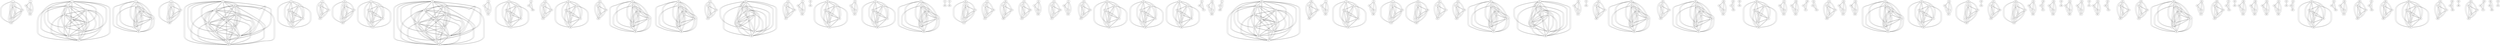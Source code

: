 graph G {
  1 -- 64;
  64 -- 1;
  1 -- 104;
  104 -- 1;
  1 -- 382;
  382 -- 1;
  1 -- 518;
  518 -- 1;
  1 -- 533;
  533 -- 1;
  2 -- 338;
  338 -- 2;
  2 -- 423;
  423 -- 2;
  2 -- 544;
  544 -- 2;
  3 -- 17;
  17 -- 3;
  3 -- 51;
  51 -- 3;
  3 -- 244;
  244 -- 3;
  3 -- 289;
  289 -- 3;
  3 -- 397;
  397 -- 3;
  3 -- 409;
  409 -- 3;
  3 -- 452;
  452 -- 3;
  3 -- 488;
  488 -- 3;
  3 -- 505;
  505 -- 3;
  4 -- 7;
  7 -- 4;
  4 -- 96;
  96 -- 4;
  4 -- 149;
  149 -- 4;
  4 -- 158;
  158 -- 4;
  4 -- 281;
  281 -- 4;
  4 -- 391;
  391 -- 4;
  4 -- 421;
  421 -- 4;
  5 -- 41;
  41 -- 5;
  5 -- 298;
  298 -- 5;
  5 -- 304;
  304 -- 5;
  5 -- 353;
  353 -- 5;
  5 -- 519;
  519 -- 5;
  6 -- 133;
  133 -- 6;
  6 -- 297;
  297 -- 6;
  6 -- 351;
  351 -- 6;
  6 -- 387;
  387 -- 6;
  6 -- 407;
  407 -- 6;
  6 -- 425;
  425 -- 6;
  6 -- 476;
  476 -- 6;
  6 -- 534;
  534 -- 6;
  6 -- 556;
  556 -- 6;
  6 -- 571;
  571 -- 6;
  7 -- 96;
  96 -- 7;
  7 -- 149;
  149 -- 7;
  7 -- 158;
  158 -- 7;
  7 -- 281;
  281 -- 7;
  7 -- 391;
  391 -- 7;
  7 -- 421;
  421 -- 7;
  8 -- 58;
  58 -- 8;
  8 -- 61;
  61 -- 8;
  8 -- 65;
  65 -- 8;
  8 -- 134;
  134 -- 8;
  8 -- 362;
  362 -- 8;
  8 -- 522;
  522 -- 8;
  9 -- 152;
  152 -- 9;
  9 -- 207;
  207 -- 9;
  9 -- 293;
  293 -- 9;
  9 -- 457;
  457 -- 9;
  10 -- 231;
  231 -- 10;
  10 -- 285;
  285 -- 10;
  10 -- 396;
  396 -- 10;
  10 -- 462;
  462 -- 10;
  10 -- 524;
  524 -- 10;
  11 -- 70;
  70 -- 11;
  11 -- 173;
  173 -- 11;
  11 -- 202;
  202 -- 11;
  11 -- 252;
  252 -- 11;
  11 -- 400;
  400 -- 11;
  11 -- 547;
  547 -- 11;
  12 -- 52;
  52 -- 12;
  12 -- 53;
  53 -- 12;
  12 -- 112;
  112 -- 12;
  12 -- 180;
  180 -- 12;
  12 -- 233;
  233 -- 12;
  12 -- 367;
  367 -- 12;
  12 -- 405;
  405 -- 12;
  12 -- 420;
  420 -- 12;
  12 -- 470;
  470 -- 12;
  12 -- 507;
  507 -- 12;
  13 -- 19;
  19 -- 13;
  13 -- 90;
  90 -- 13;
  13 -- 577;
  577 -- 13;
  14 -- 86;
  86 -- 14;
  14 -- 113;
  113 -- 14;
  14 -- 163;
  163 -- 14;
  14 -- 209;
  209 -- 14;
  14 -- 226;
  226 -- 14;
  14 -- 508;
  508 -- 14;
  15 -- 333;
  333 -- 15;
  15 -- 390;
  390 -- 15;
  16 -- 97;
  97 -- 16;
  16 -- 135;
  135 -- 16;
  16 -- 177;
  177 -- 16;
  16 -- 235;
  235 -- 16;
  17 -- 51;
  51 -- 17;
  17 -- 244;
  244 -- 17;
  17 -- 289;
  289 -- 17;
  17 -- 397;
  397 -- 17;
  17 -- 409;
  409 -- 17;
  17 -- 452;
  452 -- 17;
  17 -- 488;
  488 -- 17;
  17 -- 505;
  505 -- 17;
  18 -- 161;
  161 -- 18;
  18 -- 164;
  164 -- 18;
  18 -- 182;
  182 -- 18;
  18 -- 225;
  225 -- 18;
  18 -- 307;
  307 -- 18;
  18 -- 389;
  389 -- 18;
  19 -- 90;
  90 -- 19;
  19 -- 577;
  577 -- 19;
  20 -- 26;
  26 -- 20;
  20 -- 328;
  328 -- 20;
  20 -- 378;
  378 -- 20;
  20 -- 428;
  428 -- 20;
  21 -- 39;
  39 -- 21;
  21 -- 136;
  136 -- 21;
  21 -- 197;
  197 -- 21;
  21 -- 305;
  305 -- 21;
  21 -- 377;
  377 -- 21;
  21 -- 528;
  528 -- 21;
  21 -- 562;
  562 -- 21;
  22 -- 174;
  174 -- 22;
  22 -- 196;
  196 -- 22;
  22 -- 218;
  218 -- 22;
  22 -- 288;
  288 -- 22;
  22 -- 346;
  346 -- 22;
  22 -- 535;
  535 -- 22;
  22 -- 541;
  541 -- 22;
  23 -- 63;
  63 -- 23;
  23 -- 274;
  274 -- 23;
  23 -- 326;
  326 -- 23;
  23 -- 553;
  553 -- 23;
  24 -- 55;
  55 -- 24;
  24 -- 195;
  195 -- 24;
  24 -- 291;
  291 -- 24;
  24 -- 357;
  357 -- 24;
  24 -- 440;
  440 -- 24;
  24 -- 475;
  475 -- 24;
  24 -- 485;
  485 -- 24;
  24 -- 510;
  510 -- 24;
  25 -- 44;
  44 -- 25;
  25 -- 60;
  60 -- 25;
  25 -- 434;
  434 -- 25;
  25 -- 438;
  438 -- 25;
  26 -- 328;
  328 -- 26;
  26 -- 378;
  378 -- 26;
  26 -- 428;
  428 -- 26;
  27 -- 261;
  261 -- 27;
  27 -- 442;
  442 -- 27;
  27 -- 500;
  500 -- 27;
  28 -- 542;
  542 -- 28;
  29 -- 91;
  91 -- 29;
  29 -- 279;
  279 -- 29;
  29 -- 460;
  460 -- 29;
  29 -- 549;
  549 -- 29;
  29 -- 559;
  559 -- 29;
  29 -- 563;
  563 -- 29;
  30 -- 43;
  43 -- 30;
  30 -- 102;
  102 -- 30;
  30 -- 459;
  459 -- 30;
  31 -- 34;
  34 -- 31;
  31 -- 206;
  206 -- 31;
  31 -- 228;
  228 -- 31;
  31 -- 325;
  325 -- 31;
  31 -- 374;
  374 -- 31;
  31 -- 469;
  469 -- 31;
  32 -- 74;
  74 -- 32;
  32 -- 240;
  240 -- 32;
  32 -- 257;
  257 -- 32;
  32 -- 319;
  319 -- 32;
  32 -- 322;
  322 -- 32;
  32 -- 484;
  484 -- 32;
  32 -- 570;
  570 -- 32;
  33 -- 395;
  395 -- 33;
  34 -- 206;
  206 -- 34;
  34 -- 228;
  228 -- 34;
  34 -- 325;
  325 -- 34;
  34 -- 374;
  374 -- 34;
  34 -- 469;
  469 -- 34;
  35 -- 550;
  550 -- 35;
  36 -- 88;
  88 -- 36;
  36 -- 115;
  115 -- 36;
  36 -- 273;
  273 -- 36;
  36 -- 309;
  309 -- 36;
  36 -- 574;
  574 -- 36;
  37 -- 73;
  73 -- 37;
  37 -- 101;
  101 -- 37;
  37 -- 130;
  130 -- 37;
  37 -- 184;
  184 -- 37;
  38 -- 427;
  427 -- 38;
  38 -- 439;
  439 -- 38;
  38 -- 466;
  466 -- 38;
  38 -- 513;
  513 -- 38;
  39 -- 136;
  136 -- 39;
  39 -- 197;
  197 -- 39;
  39 -- 305;
  305 -- 39;
  39 -- 377;
  377 -- 39;
  39 -- 528;
  528 -- 39;
  39 -- 562;
  562 -- 39;
  40 -- 57;
  57 -- 40;
  40 -- 144;
  144 -- 40;
  40 -- 315;
  315 -- 40;
  40 -- 560;
  560 -- 40;
  41 -- 298;
  298 -- 41;
  41 -- 304;
  304 -- 41;
  41 -- 353;
  353 -- 41;
  41 -- 519;
  519 -- 41;
  42 -- 78;
  78 -- 42;
  42 -- 204;
  204 -- 42;
  42 -- 566;
  566 -- 42;
  43 -- 102;
  102 -- 43;
  43 -- 459;
  459 -- 43;
  44 -- 60;
  60 -- 44;
  44 -- 434;
  434 -- 44;
  44 -- 438;
  438 -- 44;
  45 -- 46;
  46 -- 45;
  45 -- 59;
  59 -- 45;
  45 -- 131;
  131 -- 45;
  45 -- 456;
  456 -- 45;
  46 -- 59;
  59 -- 46;
  46 -- 131;
  131 -- 46;
  46 -- 456;
  456 -- 46;
  47 -- 246;
  246 -- 47;
  47 -- 410;
  410 -- 47;
  47 -- 412;
  412 -- 47;
  49 -- 223;
  223 -- 49;
  49 -- 287;
  287 -- 49;
  49 -- 360;
  360 -- 49;
  49 -- 445;
  445 -- 49;
  50 -- 211;
  211 -- 50;
  50 -- 404;
  404 -- 50;
  50 -- 514;
  514 -- 50;
  50 -- 523;
  523 -- 50;
  50 -- 538;
  538 -- 50;
  50 -- 561;
  561 -- 50;
  51 -- 244;
  244 -- 51;
  51 -- 289;
  289 -- 51;
  51 -- 397;
  397 -- 51;
  51 -- 409;
  409 -- 51;
  51 -- 452;
  452 -- 51;
  51 -- 488;
  488 -- 51;
  51 -- 505;
  505 -- 51;
  52 -- 53;
  53 -- 52;
  52 -- 112;
  112 -- 52;
  52 -- 180;
  180 -- 52;
  52 -- 233;
  233 -- 52;
  52 -- 367;
  367 -- 52;
  52 -- 405;
  405 -- 52;
  52 -- 420;
  420 -- 52;
  52 -- 470;
  470 -- 52;
  52 -- 507;
  507 -- 52;
  53 -- 112;
  112 -- 53;
  53 -- 180;
  180 -- 53;
  53 -- 233;
  233 -- 53;
  53 -- 367;
  367 -- 53;
  53 -- 405;
  405 -- 53;
  53 -- 420;
  420 -- 53;
  53 -- 470;
  470 -- 53;
  53 -- 507;
  507 -- 53;
  54 -- 72;
  72 -- 54;
  54 -- 129;
  129 -- 54;
  54 -- 171;
  171 -- 54;
  54 -- 263;
  263 -- 54;
  54 -- 345;
  345 -- 54;
  54 -- 447;
  447 -- 54;
  55 -- 195;
  195 -- 55;
  55 -- 291;
  291 -- 55;
  55 -- 357;
  357 -- 55;
  55 -- 440;
  440 -- 55;
  55 -- 475;
  475 -- 55;
  55 -- 485;
  485 -- 55;
  55 -- 510;
  510 -- 55;
  56 -- 92;
  92 -- 56;
  56 -- 306;
  306 -- 56;
  56 -- 386;
  386 -- 56;
  56 -- 388;
  388 -- 56;
  56 -- 579;
  579 -- 56;
  56 -- 580;
  580 -- 56;
  57 -- 144;
  144 -- 57;
  57 -- 315;
  315 -- 57;
  57 -- 560;
  560 -- 57;
  58 -- 61;
  61 -- 58;
  58 -- 65;
  65 -- 58;
  58 -- 134;
  134 -- 58;
  58 -- 362;
  362 -- 58;
  58 -- 522;
  522 -- 58;
  59 -- 131;
  131 -- 59;
  59 -- 456;
  456 -- 59;
  60 -- 434;
  434 -- 60;
  60 -- 438;
  438 -- 60;
  61 -- 65;
  65 -- 61;
  61 -- 134;
  134 -- 61;
  61 -- 362;
  362 -- 61;
  61 -- 522;
  522 -- 61;
  62 -- 303;
  303 -- 62;
  62 -- 371;
  371 -- 62;
  63 -- 274;
  274 -- 63;
  63 -- 326;
  326 -- 63;
  63 -- 553;
  553 -- 63;
  64 -- 104;
  104 -- 64;
  64 -- 382;
  382 -- 64;
  64 -- 518;
  518 -- 64;
  64 -- 533;
  533 -- 64;
  65 -- 134;
  134 -- 65;
  65 -- 362;
  362 -- 65;
  65 -- 522;
  522 -- 65;
  66 -- 79;
  79 -- 66;
  66 -- 369;
  369 -- 66;
  66 -- 417;
  417 -- 66;
  67 -- 154;
  154 -- 67;
  67 -- 568;
  568 -- 67;
  68 -- 111;
  111 -- 68;
  68 -- 117;
  117 -- 68;
  68 -- 120;
  120 -- 68;
  68 -- 147;
  147 -- 68;
  68 -- 216;
  216 -- 68;
  68 -- 323;
  323 -- 68;
  68 -- 363;
  363 -- 68;
  68 -- 385;
  385 -- 68;
  68 -- 399;
  399 -- 68;
  69 -- 413;
  413 -- 69;
  69 -- 468;
  468 -- 69;
  69 -- 490;
  490 -- 69;
  69 -- 543;
  543 -- 69;
  70 -- 173;
  173 -- 70;
  70 -- 202;
  202 -- 70;
  70 -- 252;
  252 -- 70;
  70 -- 400;
  400 -- 70;
  70 -- 547;
  547 -- 70;
  71 -- 214;
  214 -- 71;
  71 -- 320;
  320 -- 71;
  71 -- 364;
  364 -- 71;
  72 -- 129;
  129 -- 72;
  72 -- 171;
  171 -- 72;
  72 -- 263;
  263 -- 72;
  72 -- 345;
  345 -- 72;
  72 -- 447;
  447 -- 72;
  73 -- 101;
  101 -- 73;
  73 -- 130;
  130 -- 73;
  73 -- 184;
  184 -- 73;
  74 -- 240;
  240 -- 74;
  74 -- 257;
  257 -- 74;
  74 -- 319;
  319 -- 74;
  74 -- 322;
  322 -- 74;
  74 -- 484;
  484 -- 74;
  74 -- 570;
  570 -- 74;
  75 -- 83;
  83 -- 75;
  75 -- 165;
  165 -- 75;
  75 -- 217;
  217 -- 75;
  75 -- 269;
  269 -- 75;
  75 -- 449;
  449 -- 75;
  75 -- 458;
  458 -- 75;
  76 -- 82;
  82 -- 76;
  76 -- 198;
  198 -- 76;
  76 -- 366;
  366 -- 76;
  77 -- 221;
  221 -- 77;
  77 -- 270;
  270 -- 77;
  77 -- 331;
  331 -- 77;
  77 -- 335;
  335 -- 77;
  77 -- 463;
  463 -- 77;
  78 -- 204;
  204 -- 78;
  78 -- 566;
  566 -- 78;
  79 -- 369;
  369 -- 79;
  79 -- 417;
  417 -- 79;
  80 -- 220;
  220 -- 80;
  80 -- 283;
  283 -- 80;
  80 -- 491;
  491 -- 80;
  80 -- 506;
  506 -- 80;
  80 -- 548;
  548 -- 80;
  81 -- 179;
  179 -- 81;
  81 -- 311;
  311 -- 81;
  81 -- 473;
  473 -- 81;
  81 -- 521;
  521 -- 81;
  82 -- 198;
  198 -- 82;
  82 -- 366;
  366 -- 82;
  83 -- 165;
  165 -- 83;
  83 -- 217;
  217 -- 83;
  83 -- 269;
  269 -- 83;
  83 -- 449;
  449 -- 83;
  83 -- 458;
  458 -- 83;
  84 -- 213;
  213 -- 84;
  84 -- 229;
  229 -- 84;
  84 -- 236;
  236 -- 84;
  84 -- 530;
  530 -- 84;
  85 -- 170;
  170 -- 85;
  85 -- 172;
  172 -- 85;
  85 -- 183;
  183 -- 85;
  85 -- 234;
  234 -- 85;
  85 -- 242;
  242 -- 85;
  85 -- 422;
  422 -- 85;
  85 -- 504;
  504 -- 85;
  86 -- 113;
  113 -- 86;
  86 -- 163;
  163 -- 86;
  86 -- 209;
  209 -- 86;
  86 -- 226;
  226 -- 86;
  86 -- 508;
  508 -- 86;
  87 -- 141;
  141 -- 87;
  87 -- 208;
  208 -- 87;
  87 -- 276;
  276 -- 87;
  87 -- 277;
  277 -- 87;
  87 -- 294;
  294 -- 87;
  87 -- 394;
  394 -- 87;
  87 -- 517;
  517 -- 87;
  87 -- 573;
  573 -- 87;
  88 -- 115;
  115 -- 88;
  88 -- 273;
  273 -- 88;
  88 -- 309;
  309 -- 88;
  88 -- 574;
  574 -- 88;
  89 -- 150;
  150 -- 89;
  89 -- 247;
  247 -- 89;
  89 -- 271;
  271 -- 89;
  90 -- 577;
  577 -- 90;
  91 -- 279;
  279 -- 91;
  91 -- 460;
  460 -- 91;
  91 -- 549;
  549 -- 91;
  91 -- 559;
  559 -- 91;
  91 -- 563;
  563 -- 91;
  92 -- 306;
  306 -- 92;
  92 -- 386;
  386 -- 92;
  92 -- 388;
  388 -- 92;
  92 -- 579;
  579 -- 92;
  92 -- 580;
  580 -- 92;
  93 -- 402;
  402 -- 93;
  94 -- 232;
  232 -- 94;
  94 -- 268;
  268 -- 94;
  94 -- 348;
  348 -- 94;
  94 -- 467;
  467 -- 94;
  95 -- 178;
  178 -- 95;
  95 -- 302;
  302 -- 95;
  95 -- 330;
  330 -- 95;
  95 -- 355;
  355 -- 95;
  95 -- 431;
  431 -- 95;
  95 -- 526;
  526 -- 95;
  95 -- 554;
  554 -- 95;
  96 -- 149;
  149 -- 96;
  96 -- 158;
  158 -- 96;
  96 -- 281;
  281 -- 96;
  96 -- 391;
  391 -- 96;
  96 -- 421;
  421 -- 96;
  97 -- 135;
  135 -- 97;
  97 -- 177;
  177 -- 97;
  97 -- 235;
  235 -- 97;
  98 -- 116;
  116 -- 98;
  98 -- 259;
  259 -- 98;
  98 -- 272;
  272 -- 98;
  98 -- 529;
  529 -- 98;
  99 -- 194;
  194 -- 99;
  99 -- 212;
  212 -- 99;
  99 -- 245;
  245 -- 99;
  99 -- 251;
  251 -- 99;
  99 -- 286;
  286 -- 99;
  99 -- 372;
  372 -- 99;
  99 -- 441;
  441 -- 99;
  100 -- 181;
  181 -- 100;
  100 -- 361;
  361 -- 100;
  100 -- 436;
  436 -- 100;
  101 -- 130;
  130 -- 101;
  101 -- 184;
  184 -- 101;
  102 -- 459;
  459 -- 102;
  103 -- 137;
  137 -- 103;
  103 -- 576;
  576 -- 103;
  104 -- 382;
  382 -- 104;
  104 -- 518;
  518 -- 104;
  104 -- 533;
  533 -- 104;
  105 -- 239;
  239 -- 105;
  106 -- 219;
  219 -- 106;
  106 -- 248;
  248 -- 106;
  106 -- 267;
  267 -- 106;
  106 -- 321;
  321 -- 106;
  106 -- 430;
  430 -- 106;
  106 -- 499;
  499 -- 106;
  107 -- 299;
  299 -- 107;
  107 -- 516;
  516 -- 107;
  107 -- 546;
  546 -- 107;
  108 -- 193;
  193 -- 108;
  108 -- 324;
  324 -- 108;
  108 -- 557;
  557 -- 108;
  109 -- 373;
  373 -- 109;
  109 -- 471;
  471 -- 109;
  110 -- 148;
  148 -- 110;
  110 -- 414;
  414 -- 110;
  111 -- 117;
  117 -- 111;
  111 -- 120;
  120 -- 111;
  111 -- 147;
  147 -- 111;
  111 -- 216;
  216 -- 111;
  111 -- 323;
  323 -- 111;
  111 -- 363;
  363 -- 111;
  111 -- 385;
  385 -- 111;
  111 -- 399;
  399 -- 111;
  112 -- 180;
  180 -- 112;
  112 -- 233;
  233 -- 112;
  112 -- 367;
  367 -- 112;
  112 -- 405;
  405 -- 112;
  112 -- 420;
  420 -- 112;
  112 -- 470;
  470 -- 112;
  112 -- 507;
  507 -- 112;
  113 -- 163;
  163 -- 113;
  113 -- 209;
  209 -- 113;
  113 -- 226;
  226 -- 113;
  113 -- 508;
  508 -- 113;
  114 -- 192;
  192 -- 114;
  114 -- 296;
  296 -- 114;
  114 -- 342;
  342 -- 114;
  114 -- 555;
  555 -- 114;
  115 -- 273;
  273 -- 115;
  115 -- 309;
  309 -- 115;
  115 -- 574;
  574 -- 115;
  116 -- 259;
  259 -- 116;
  116 -- 272;
  272 -- 116;
  116 -- 529;
  529 -- 116;
  117 -- 120;
  120 -- 117;
  117 -- 147;
  147 -- 117;
  117 -- 216;
  216 -- 117;
  117 -- 323;
  323 -- 117;
  117 -- 363;
  363 -- 117;
  117 -- 385;
  385 -- 117;
  117 -- 399;
  399 -- 117;
  118 -- 350;
  350 -- 118;
  118 -- 437;
  437 -- 118;
  118 -- 551;
  551 -- 118;
  119 -- 368;
  368 -- 119;
  119 -- 450;
  450 -- 119;
  119 -- 520;
  520 -- 119;
  120 -- 147;
  147 -- 120;
  120 -- 216;
  216 -- 120;
  120 -- 323;
  323 -- 120;
  120 -- 363;
  363 -- 120;
  120 -- 385;
  385 -- 120;
  120 -- 399;
  399 -- 120;
  121 -- 146;
  146 -- 121;
  121 -- 314;
  314 -- 121;
  121 -- 334;
  334 -- 121;
  121 -- 451;
  451 -- 121;
  121 -- 478;
  478 -- 121;
  121 -- 527;
  527 -- 121;
  121 -- 540;
  540 -- 121;
  123 -- 176;
  176 -- 123;
  123 -- 255;
  255 -- 123;
  123 -- 337;
  337 -- 123;
  123 -- 411;
  411 -- 123;
  123 -- 532;
  532 -- 123;
  123 -- 558;
  558 -- 123;
  124 -- 168;
  168 -- 124;
  124 -- 531;
  531 -- 124;
  124 -- 537;
  537 -- 124;
  125 -- 253;
  253 -- 125;
  125 -- 295;
  295 -- 125;
  125 -- 359;
  359 -- 125;
  125 -- 415;
  415 -- 125;
  125 -- 575;
  575 -- 125;
  126 -- 254;
  254 -- 126;
  127 -- 156;
  156 -- 127;
  127 -- 189;
  189 -- 127;
  127 -- 264;
  264 -- 127;
  127 -- 498;
  498 -- 127;
  128 -- 151;
  151 -- 128;
  128 -- 230;
  230 -- 128;
  128 -- 300;
  300 -- 128;
  128 -- 356;
  356 -- 128;
  128 -- 525;
  525 -- 128;
  129 -- 171;
  171 -- 129;
  129 -- 263;
  263 -- 129;
  129 -- 345;
  345 -- 129;
  129 -- 447;
  447 -- 129;
  130 -- 184;
  184 -- 130;
  131 -- 456;
  456 -- 131;
  132 -- 260;
  260 -- 132;
  132 -- 280;
  280 -- 132;
  132 -- 477;
  477 -- 132;
  133 -- 297;
  297 -- 133;
  133 -- 351;
  351 -- 133;
  133 -- 387;
  387 -- 133;
  133 -- 407;
  407 -- 133;
  133 -- 425;
  425 -- 133;
  133 -- 476;
  476 -- 133;
  133 -- 534;
  534 -- 133;
  133 -- 556;
  556 -- 133;
  133 -- 571;
  571 -- 133;
  134 -- 362;
  362 -- 134;
  134 -- 522;
  522 -- 134;
  135 -- 177;
  177 -- 135;
  135 -- 235;
  235 -- 135;
  136 -- 197;
  197 -- 136;
  136 -- 305;
  305 -- 136;
  136 -- 377;
  377 -- 136;
  136 -- 528;
  528 -- 136;
  136 -- 562;
  562 -- 136;
  137 -- 576;
  576 -- 137;
  138 -- 472;
  472 -- 138;
  138 -- 511;
  511 -- 138;
  139 -- 243;
  243 -- 139;
  139 -- 258;
  258 -- 139;
  139 -- 365;
  365 -- 139;
  140 -- 188;
  188 -- 140;
  141 -- 208;
  208 -- 141;
  141 -- 276;
  276 -- 141;
  141 -- 277;
  277 -- 141;
  141 -- 294;
  294 -- 141;
  141 -- 394;
  394 -- 141;
  141 -- 517;
  517 -- 141;
  141 -- 573;
  573 -- 141;
  142 -- 278;
  278 -- 142;
  142 -- 339;
  339 -- 142;
  142 -- 446;
  446 -- 142;
  143 -- 201;
  201 -- 143;
  143 -- 327;
  327 -- 143;
  143 -- 432;
  432 -- 143;
  144 -- 315;
  315 -- 144;
  144 -- 560;
  560 -- 144;
  145 -- 301;
  301 -- 145;
  146 -- 314;
  314 -- 146;
  146 -- 334;
  334 -- 146;
  146 -- 451;
  451 -- 146;
  146 -- 478;
  478 -- 146;
  146 -- 527;
  527 -- 146;
  146 -- 540;
  540 -- 146;
  147 -- 216;
  216 -- 147;
  147 -- 323;
  323 -- 147;
  147 -- 363;
  363 -- 147;
  147 -- 385;
  385 -- 147;
  147 -- 399;
  399 -- 147;
  148 -- 414;
  414 -- 148;
  149 -- 158;
  158 -- 149;
  149 -- 281;
  281 -- 149;
  149 -- 391;
  391 -- 149;
  149 -- 421;
  421 -- 149;
  150 -- 247;
  247 -- 150;
  150 -- 271;
  271 -- 150;
  151 -- 230;
  230 -- 151;
  151 -- 300;
  300 -- 151;
  151 -- 356;
  356 -- 151;
  151 -- 525;
  525 -- 151;
  152 -- 207;
  207 -- 152;
  152 -- 293;
  293 -- 152;
  152 -- 457;
  457 -- 152;
  153 -- 344;
  344 -- 153;
  153 -- 381;
  381 -- 153;
  153 -- 569;
  569 -- 153;
  154 -- 568;
  568 -- 154;
  155 -- 200;
  200 -- 155;
  155 -- 474;
  474 -- 155;
  156 -- 189;
  189 -- 156;
  156 -- 264;
  264 -- 156;
  156 -- 498;
  498 -- 156;
  157 -- 186;
  186 -- 157;
  157 -- 205;
  205 -- 157;
  157 -- 481;
  481 -- 157;
  157 -- 492;
  492 -- 157;
  158 -- 281;
  281 -- 158;
  158 -- 391;
  391 -- 158;
  158 -- 421;
  421 -- 158;
  159 -- 166;
  166 -- 159;
  159 -- 376;
  376 -- 159;
  159 -- 379;
  379 -- 159;
  159 -- 406;
  406 -- 159;
  160 -- 167;
  167 -- 160;
  160 -- 191;
  191 -- 160;
  160 -- 227;
  227 -- 160;
  160 -- 316;
  316 -- 160;
  160 -- 401;
  401 -- 160;
  160 -- 552;
  552 -- 160;
  160 -- 567;
  567 -- 160;
  161 -- 164;
  164 -- 161;
  161 -- 182;
  182 -- 161;
  161 -- 225;
  225 -- 161;
  161 -- 307;
  307 -- 161;
  161 -- 389;
  389 -- 161;
  162 -- 187;
  187 -- 162;
  162 -- 237;
  237 -- 162;
  162 -- 482;
  482 -- 162;
  163 -- 209;
  209 -- 163;
  163 -- 226;
  226 -- 163;
  163 -- 508;
  508 -- 163;
  164 -- 182;
  182 -- 164;
  164 -- 225;
  225 -- 164;
  164 -- 307;
  307 -- 164;
  164 -- 389;
  389 -- 164;
  165 -- 217;
  217 -- 165;
  165 -- 269;
  269 -- 165;
  165 -- 449;
  449 -- 165;
  165 -- 458;
  458 -- 165;
  166 -- 376;
  376 -- 166;
  166 -- 379;
  379 -- 166;
  166 -- 406;
  406 -- 166;
  167 -- 191;
  191 -- 167;
  167 -- 227;
  227 -- 167;
  167 -- 316;
  316 -- 167;
  167 -- 401;
  401 -- 167;
  167 -- 552;
  552 -- 167;
  167 -- 567;
  567 -- 167;
  168 -- 531;
  531 -- 168;
  168 -- 537;
  537 -- 168;
  169 -- 262;
  262 -- 169;
  169 -- 318;
  318 -- 169;
  169 -- 448;
  448 -- 169;
  169 -- 464;
  464 -- 169;
  170 -- 172;
  172 -- 170;
  170 -- 183;
  183 -- 170;
  170 -- 234;
  234 -- 170;
  170 -- 242;
  242 -- 170;
  170 -- 422;
  422 -- 170;
  170 -- 504;
  504 -- 170;
  171 -- 263;
  263 -- 171;
  171 -- 345;
  345 -- 171;
  171 -- 447;
  447 -- 171;
  172 -- 183;
  183 -- 172;
  172 -- 234;
  234 -- 172;
  172 -- 242;
  242 -- 172;
  172 -- 422;
  422 -- 172;
  172 -- 504;
  504 -- 172;
  173 -- 202;
  202 -- 173;
  173 -- 252;
  252 -- 173;
  173 -- 400;
  400 -- 173;
  173 -- 547;
  547 -- 173;
  174 -- 196;
  196 -- 174;
  174 -- 218;
  218 -- 174;
  174 -- 288;
  288 -- 174;
  174 -- 346;
  346 -- 174;
  174 -- 535;
  535 -- 174;
  174 -- 541;
  541 -- 174;
  175 -- 341;
  341 -- 175;
  175 -- 416;
  416 -- 175;
  176 -- 255;
  255 -- 176;
  176 -- 337;
  337 -- 176;
  176 -- 411;
  411 -- 176;
  176 -- 532;
  532 -- 176;
  176 -- 558;
  558 -- 176;
  177 -- 235;
  235 -- 177;
  178 -- 302;
  302 -- 178;
  178 -- 330;
  330 -- 178;
  178 -- 355;
  355 -- 178;
  178 -- 431;
  431 -- 178;
  178 -- 526;
  526 -- 178;
  178 -- 554;
  554 -- 178;
  179 -- 311;
  311 -- 179;
  179 -- 473;
  473 -- 179;
  179 -- 521;
  521 -- 179;
  180 -- 233;
  233 -- 180;
  180 -- 367;
  367 -- 180;
  180 -- 405;
  405 -- 180;
  180 -- 420;
  420 -- 180;
  180 -- 470;
  470 -- 180;
  180 -- 507;
  507 -- 180;
  181 -- 361;
  361 -- 181;
  181 -- 436;
  436 -- 181;
  182 -- 225;
  225 -- 182;
  182 -- 307;
  307 -- 182;
  182 -- 389;
  389 -- 182;
  183 -- 234;
  234 -- 183;
  183 -- 242;
  242 -- 183;
  183 -- 422;
  422 -- 183;
  183 -- 504;
  504 -- 183;
  185 -- 284;
  284 -- 185;
  186 -- 205;
  205 -- 186;
  186 -- 481;
  481 -- 186;
  186 -- 492;
  492 -- 186;
  187 -- 237;
  237 -- 187;
  187 -- 482;
  482 -- 187;
  189 -- 264;
  264 -- 189;
  189 -- 498;
  498 -- 189;
  190 -- 454;
  454 -- 190;
  190 -- 455;
  455 -- 190;
  190 -- 497;
  497 -- 190;
  191 -- 227;
  227 -- 191;
  191 -- 316;
  316 -- 191;
  191 -- 401;
  401 -- 191;
  191 -- 552;
  552 -- 191;
  191 -- 567;
  567 -- 191;
  192 -- 296;
  296 -- 192;
  192 -- 342;
  342 -- 192;
  192 -- 555;
  555 -- 192;
  193 -- 324;
  324 -- 193;
  193 -- 557;
  557 -- 193;
  194 -- 212;
  212 -- 194;
  194 -- 245;
  245 -- 194;
  194 -- 251;
  251 -- 194;
  194 -- 286;
  286 -- 194;
  194 -- 372;
  372 -- 194;
  194 -- 441;
  441 -- 194;
  195 -- 291;
  291 -- 195;
  195 -- 357;
  357 -- 195;
  195 -- 440;
  440 -- 195;
  195 -- 475;
  475 -- 195;
  195 -- 485;
  485 -- 195;
  195 -- 510;
  510 -- 195;
  196 -- 218;
  218 -- 196;
  196 -- 288;
  288 -- 196;
  196 -- 346;
  346 -- 196;
  196 -- 535;
  535 -- 196;
  196 -- 541;
  541 -- 196;
  197 -- 305;
  305 -- 197;
  197 -- 377;
  377 -- 197;
  197 -- 528;
  528 -- 197;
  197 -- 562;
  562 -- 197;
  198 -- 366;
  366 -- 198;
  199 -- 266;
  266 -- 199;
  199 -- 429;
  429 -- 199;
  199 -- 536;
  536 -- 199;
  200 -- 474;
  474 -- 200;
  201 -- 327;
  327 -- 201;
  201 -- 432;
  432 -- 201;
  202 -- 252;
  252 -- 202;
  202 -- 400;
  400 -- 202;
  202 -- 547;
  547 -- 202;
  203 -- 393;
  393 -- 203;
  203 -- 509;
  509 -- 203;
  203 -- 512;
  512 -- 203;
  204 -- 566;
  566 -- 204;
  205 -- 481;
  481 -- 205;
  205 -- 492;
  492 -- 205;
  206 -- 228;
  228 -- 206;
  206 -- 325;
  325 -- 206;
  206 -- 374;
  374 -- 206;
  206 -- 469;
  469 -- 206;
  207 -- 293;
  293 -- 207;
  207 -- 457;
  457 -- 207;
  208 -- 276;
  276 -- 208;
  208 -- 277;
  277 -- 208;
  208 -- 294;
  294 -- 208;
  208 -- 394;
  394 -- 208;
  208 -- 517;
  517 -- 208;
  208 -- 573;
  573 -- 208;
  209 -- 226;
  226 -- 209;
  209 -- 508;
  508 -- 209;
  210 -- 238;
  238 -- 210;
  210 -- 256;
  256 -- 210;
  210 -- 453;
  453 -- 210;
  211 -- 404;
  404 -- 211;
  211 -- 514;
  514 -- 211;
  211 -- 523;
  523 -- 211;
  211 -- 538;
  538 -- 211;
  211 -- 561;
  561 -- 211;
  212 -- 245;
  245 -- 212;
  212 -- 251;
  251 -- 212;
  212 -- 286;
  286 -- 212;
  212 -- 372;
  372 -- 212;
  212 -- 441;
  441 -- 212;
  213 -- 229;
  229 -- 213;
  213 -- 236;
  236 -- 213;
  213 -- 530;
  530 -- 213;
  214 -- 320;
  320 -- 214;
  214 -- 364;
  364 -- 214;
  215 -- 433;
  433 -- 215;
  216 -- 323;
  323 -- 216;
  216 -- 363;
  363 -- 216;
  216 -- 385;
  385 -- 216;
  216 -- 399;
  399 -- 216;
  217 -- 269;
  269 -- 217;
  217 -- 449;
  449 -- 217;
  217 -- 458;
  458 -- 217;
  218 -- 288;
  288 -- 218;
  218 -- 346;
  346 -- 218;
  218 -- 535;
  535 -- 218;
  218 -- 541;
  541 -- 218;
  219 -- 248;
  248 -- 219;
  219 -- 267;
  267 -- 219;
  219 -- 321;
  321 -- 219;
  219 -- 430;
  430 -- 219;
  219 -- 499;
  499 -- 219;
  220 -- 283;
  283 -- 220;
  220 -- 491;
  491 -- 220;
  220 -- 506;
  506 -- 220;
  220 -- 548;
  548 -- 220;
  221 -- 270;
  270 -- 221;
  221 -- 331;
  331 -- 221;
  221 -- 335;
  335 -- 221;
  221 -- 463;
  463 -- 221;
  222 -- 249;
  249 -- 222;
  222 -- 487;
  487 -- 222;
  223 -- 287;
  287 -- 223;
  223 -- 360;
  360 -- 223;
  223 -- 445;
  445 -- 223;
  224 -- 340;
  340 -- 224;
  224 -- 358;
  358 -- 224;
  224 -- 375;
  375 -- 224;
  224 -- 380;
  380 -- 224;
  224 -- 403;
  403 -- 224;
  224 -- 480;
  480 -- 224;
  225 -- 307;
  307 -- 225;
  225 -- 389;
  389 -- 225;
  226 -- 508;
  508 -- 226;
  227 -- 316;
  316 -- 227;
  227 -- 401;
  401 -- 227;
  227 -- 552;
  552 -- 227;
  227 -- 567;
  567 -- 227;
  228 -- 325;
  325 -- 228;
  228 -- 374;
  374 -- 228;
  228 -- 469;
  469 -- 228;
  229 -- 236;
  236 -- 229;
  229 -- 530;
  530 -- 229;
  230 -- 300;
  300 -- 230;
  230 -- 356;
  356 -- 230;
  230 -- 525;
  525 -- 230;
  231 -- 285;
  285 -- 231;
  231 -- 396;
  396 -- 231;
  231 -- 462;
  462 -- 231;
  231 -- 524;
  524 -- 231;
  232 -- 268;
  268 -- 232;
  232 -- 348;
  348 -- 232;
  232 -- 467;
  467 -- 232;
  233 -- 367;
  367 -- 233;
  233 -- 405;
  405 -- 233;
  233 -- 420;
  420 -- 233;
  233 -- 470;
  470 -- 233;
  233 -- 507;
  507 -- 233;
  234 -- 242;
  242 -- 234;
  234 -- 422;
  422 -- 234;
  234 -- 504;
  504 -- 234;
  236 -- 530;
  530 -- 236;
  237 -- 482;
  482 -- 237;
  238 -- 256;
  256 -- 238;
  238 -- 453;
  453 -- 238;
  240 -- 257;
  257 -- 240;
  240 -- 319;
  319 -- 240;
  240 -- 322;
  322 -- 240;
  240 -- 484;
  484 -- 240;
  240 -- 570;
  570 -- 240;
  241 -- 426;
  426 -- 241;
  241 -- 493;
  493 -- 241;
  242 -- 422;
  422 -- 242;
  242 -- 504;
  504 -- 242;
  243 -- 258;
  258 -- 243;
  243 -- 365;
  365 -- 243;
  244 -- 289;
  289 -- 244;
  244 -- 397;
  397 -- 244;
  244 -- 409;
  409 -- 244;
  244 -- 452;
  452 -- 244;
  244 -- 488;
  488 -- 244;
  244 -- 505;
  505 -- 244;
  245 -- 251;
  251 -- 245;
  245 -- 286;
  286 -- 245;
  245 -- 372;
  372 -- 245;
  245 -- 441;
  441 -- 245;
  246 -- 410;
  410 -- 246;
  246 -- 412;
  412 -- 246;
  247 -- 271;
  271 -- 247;
  248 -- 267;
  267 -- 248;
  248 -- 321;
  321 -- 248;
  248 -- 430;
  430 -- 248;
  248 -- 499;
  499 -- 248;
  249 -- 487;
  487 -- 249;
  250 -- 329;
  329 -- 250;
  250 -- 370;
  370 -- 250;
  250 -- 495;
  495 -- 250;
  251 -- 286;
  286 -- 251;
  251 -- 372;
  372 -- 251;
  251 -- 441;
  441 -- 251;
  252 -- 400;
  400 -- 252;
  252 -- 547;
  547 -- 252;
  253 -- 295;
  295 -- 253;
  253 -- 359;
  359 -- 253;
  253 -- 415;
  415 -- 253;
  253 -- 575;
  575 -- 253;
  255 -- 337;
  337 -- 255;
  255 -- 411;
  411 -- 255;
  255 -- 532;
  532 -- 255;
  255 -- 558;
  558 -- 255;
  256 -- 453;
  453 -- 256;
  257 -- 319;
  319 -- 257;
  257 -- 322;
  322 -- 257;
  257 -- 484;
  484 -- 257;
  257 -- 570;
  570 -- 257;
  258 -- 365;
  365 -- 258;
  259 -- 272;
  272 -- 259;
  259 -- 529;
  529 -- 259;
  260 -- 280;
  280 -- 260;
  260 -- 477;
  477 -- 260;
  261 -- 442;
  442 -- 261;
  261 -- 500;
  500 -- 261;
  262 -- 318;
  318 -- 262;
  262 -- 448;
  448 -- 262;
  262 -- 464;
  464 -- 262;
  263 -- 345;
  345 -- 263;
  263 -- 447;
  447 -- 263;
  264 -- 498;
  498 -- 264;
  265 -- 282;
  282 -- 265;
  265 -- 418;
  418 -- 265;
  265 -- 424;
  424 -- 265;
  265 -- 435;
  435 -- 265;
  266 -- 429;
  429 -- 266;
  266 -- 536;
  536 -- 266;
  267 -- 321;
  321 -- 267;
  267 -- 430;
  430 -- 267;
  267 -- 499;
  499 -- 267;
  268 -- 348;
  348 -- 268;
  268 -- 467;
  467 -- 268;
  269 -- 449;
  449 -- 269;
  269 -- 458;
  458 -- 269;
  270 -- 331;
  331 -- 270;
  270 -- 335;
  335 -- 270;
  270 -- 463;
  463 -- 270;
  272 -- 529;
  529 -- 272;
  273 -- 309;
  309 -- 273;
  273 -- 574;
  574 -- 273;
  274 -- 326;
  326 -- 274;
  274 -- 553;
  553 -- 274;
  275 -- 332;
  332 -- 275;
  275 -- 443;
  443 -- 275;
  276 -- 277;
  277 -- 276;
  276 -- 294;
  294 -- 276;
  276 -- 394;
  394 -- 276;
  276 -- 517;
  517 -- 276;
  276 -- 573;
  573 -- 276;
  277 -- 294;
  294 -- 277;
  277 -- 394;
  394 -- 277;
  277 -- 517;
  517 -- 277;
  277 -- 573;
  573 -- 277;
  278 -- 339;
  339 -- 278;
  278 -- 446;
  446 -- 278;
  279 -- 460;
  460 -- 279;
  279 -- 549;
  549 -- 279;
  279 -- 559;
  559 -- 279;
  279 -- 563;
  563 -- 279;
  280 -- 477;
  477 -- 280;
  281 -- 391;
  391 -- 281;
  281 -- 421;
  421 -- 281;
  282 -- 418;
  418 -- 282;
  282 -- 424;
  424 -- 282;
  282 -- 435;
  435 -- 282;
  283 -- 491;
  491 -- 283;
  283 -- 506;
  506 -- 283;
  283 -- 548;
  548 -- 283;
  285 -- 396;
  396 -- 285;
  285 -- 462;
  462 -- 285;
  285 -- 524;
  524 -- 285;
  286 -- 372;
  372 -- 286;
  286 -- 441;
  441 -- 286;
  287 -- 360;
  360 -- 287;
  287 -- 445;
  445 -- 287;
  288 -- 346;
  346 -- 288;
  288 -- 535;
  535 -- 288;
  288 -- 541;
  541 -- 288;
  289 -- 397;
  397 -- 289;
  289 -- 409;
  409 -- 289;
  289 -- 452;
  452 -- 289;
  289 -- 488;
  488 -- 289;
  289 -- 505;
  505 -- 289;
  291 -- 357;
  357 -- 291;
  291 -- 440;
  440 -- 291;
  291 -- 475;
  475 -- 291;
  291 -- 485;
  485 -- 291;
  291 -- 510;
  510 -- 291;
  292 -- 312;
  312 -- 292;
  292 -- 383;
  383 -- 292;
  292 -- 384;
  384 -- 292;
  292 -- 564;
  564 -- 292;
  293 -- 457;
  457 -- 293;
  294 -- 394;
  394 -- 294;
  294 -- 517;
  517 -- 294;
  294 -- 573;
  573 -- 294;
  295 -- 359;
  359 -- 295;
  295 -- 415;
  415 -- 295;
  295 -- 575;
  575 -- 295;
  296 -- 342;
  342 -- 296;
  296 -- 555;
  555 -- 296;
  297 -- 351;
  351 -- 297;
  297 -- 387;
  387 -- 297;
  297 -- 407;
  407 -- 297;
  297 -- 425;
  425 -- 297;
  297 -- 476;
  476 -- 297;
  297 -- 534;
  534 -- 297;
  297 -- 556;
  556 -- 297;
  297 -- 571;
  571 -- 297;
  298 -- 304;
  304 -- 298;
  298 -- 353;
  353 -- 298;
  298 -- 519;
  519 -- 298;
  299 -- 516;
  516 -- 299;
  299 -- 546;
  546 -- 299;
  300 -- 356;
  356 -- 300;
  300 -- 525;
  525 -- 300;
  302 -- 330;
  330 -- 302;
  302 -- 355;
  355 -- 302;
  302 -- 431;
  431 -- 302;
  302 -- 526;
  526 -- 302;
  302 -- 554;
  554 -- 302;
  303 -- 371;
  371 -- 303;
  304 -- 353;
  353 -- 304;
  304 -- 519;
  519 -- 304;
  305 -- 377;
  377 -- 305;
  305 -- 528;
  528 -- 305;
  305 -- 562;
  562 -- 305;
  306 -- 386;
  386 -- 306;
  306 -- 388;
  388 -- 306;
  306 -- 579;
  579 -- 306;
  306 -- 580;
  580 -- 306;
  307 -- 389;
  389 -- 307;
  308 -- 313;
  313 -- 308;
  308 -- 317;
  317 -- 308;
  308 -- 349;
  349 -- 308;
  308 -- 465;
  465 -- 308;
  308 -- 503;
  503 -- 308;
  308 -- 539;
  539 -- 308;
  309 -- 574;
  574 -- 309;
  310 -- 347;
  347 -- 310;
  310 -- 398;
  398 -- 310;
  310 -- 461;
  461 -- 310;
  310 -- 515;
  515 -- 310;
  311 -- 473;
  473 -- 311;
  311 -- 521;
  521 -- 311;
  312 -- 383;
  383 -- 312;
  312 -- 384;
  384 -- 312;
  312 -- 564;
  564 -- 312;
  313 -- 317;
  317 -- 313;
  313 -- 349;
  349 -- 313;
  313 -- 465;
  465 -- 313;
  313 -- 503;
  503 -- 313;
  313 -- 539;
  539 -- 313;
  314 -- 334;
  334 -- 314;
  314 -- 451;
  451 -- 314;
  314 -- 478;
  478 -- 314;
  314 -- 527;
  527 -- 314;
  314 -- 540;
  540 -- 314;
  315 -- 560;
  560 -- 315;
  316 -- 401;
  401 -- 316;
  316 -- 552;
  552 -- 316;
  316 -- 567;
  567 -- 316;
  317 -- 349;
  349 -- 317;
  317 -- 465;
  465 -- 317;
  317 -- 503;
  503 -- 317;
  317 -- 539;
  539 -- 317;
  318 -- 448;
  448 -- 318;
  318 -- 464;
  464 -- 318;
  319 -- 322;
  322 -- 319;
  319 -- 484;
  484 -- 319;
  319 -- 570;
  570 -- 319;
  320 -- 364;
  364 -- 320;
  321 -- 430;
  430 -- 321;
  321 -- 499;
  499 -- 321;
  322 -- 484;
  484 -- 322;
  322 -- 570;
  570 -- 322;
  323 -- 363;
  363 -- 323;
  323 -- 385;
  385 -- 323;
  323 -- 399;
  399 -- 323;
  324 -- 557;
  557 -- 324;
  325 -- 374;
  374 -- 325;
  325 -- 469;
  469 -- 325;
  326 -- 553;
  553 -- 326;
  327 -- 432;
  432 -- 327;
  328 -- 378;
  378 -- 328;
  328 -- 428;
  428 -- 328;
  329 -- 370;
  370 -- 329;
  329 -- 495;
  495 -- 329;
  330 -- 355;
  355 -- 330;
  330 -- 431;
  431 -- 330;
  330 -- 526;
  526 -- 330;
  330 -- 554;
  554 -- 330;
  331 -- 335;
  335 -- 331;
  331 -- 463;
  463 -- 331;
  332 -- 443;
  443 -- 332;
  333 -- 390;
  390 -- 333;
  334 -- 451;
  451 -- 334;
  334 -- 478;
  478 -- 334;
  334 -- 527;
  527 -- 334;
  334 -- 540;
  540 -- 334;
  335 -- 463;
  463 -- 335;
  336 -- 419;
  419 -- 336;
  336 -- 444;
  444 -- 336;
  337 -- 411;
  411 -- 337;
  337 -- 532;
  532 -- 337;
  337 -- 558;
  558 -- 337;
  338 -- 423;
  423 -- 338;
  338 -- 544;
  544 -- 338;
  339 -- 446;
  446 -- 339;
  340 -- 358;
  358 -- 340;
  340 -- 375;
  375 -- 340;
  340 -- 380;
  380 -- 340;
  340 -- 403;
  403 -- 340;
  340 -- 480;
  480 -- 340;
  341 -- 416;
  416 -- 341;
  342 -- 555;
  555 -- 342;
  343 -- 496;
  496 -- 343;
  344 -- 381;
  381 -- 344;
  344 -- 569;
  569 -- 344;
  345 -- 447;
  447 -- 345;
  346 -- 535;
  535 -- 346;
  346 -- 541;
  541 -- 346;
  347 -- 398;
  398 -- 347;
  347 -- 461;
  461 -- 347;
  347 -- 515;
  515 -- 347;
  348 -- 467;
  467 -- 348;
  349 -- 465;
  465 -- 349;
  349 -- 503;
  503 -- 349;
  349 -- 539;
  539 -- 349;
  350 -- 437;
  437 -- 350;
  350 -- 551;
  551 -- 350;
  351 -- 387;
  387 -- 351;
  351 -- 407;
  407 -- 351;
  351 -- 425;
  425 -- 351;
  351 -- 476;
  476 -- 351;
  351 -- 534;
  534 -- 351;
  351 -- 556;
  556 -- 351;
  351 -- 571;
  571 -- 351;
  352 -- 494;
  494 -- 352;
  352 -- 502;
  502 -- 352;
  352 -- 565;
  565 -- 352;
  352 -- 578;
  578 -- 352;
  353 -- 519;
  519 -- 353;
  355 -- 431;
  431 -- 355;
  355 -- 526;
  526 -- 355;
  355 -- 554;
  554 -- 355;
  356 -- 525;
  525 -- 356;
  357 -- 440;
  440 -- 357;
  357 -- 475;
  475 -- 357;
  357 -- 485;
  485 -- 357;
  357 -- 510;
  510 -- 357;
  358 -- 375;
  375 -- 358;
  358 -- 380;
  380 -- 358;
  358 -- 403;
  403 -- 358;
  358 -- 480;
  480 -- 358;
  359 -- 415;
  415 -- 359;
  359 -- 575;
  575 -- 359;
  360 -- 445;
  445 -- 360;
  361 -- 436;
  436 -- 361;
  362 -- 522;
  522 -- 362;
  363 -- 385;
  385 -- 363;
  363 -- 399;
  399 -- 363;
  367 -- 405;
  405 -- 367;
  367 -- 420;
  420 -- 367;
  367 -- 470;
  470 -- 367;
  367 -- 507;
  507 -- 367;
  368 -- 450;
  450 -- 368;
  368 -- 520;
  520 -- 368;
  369 -- 417;
  417 -- 369;
  370 -- 495;
  495 -- 370;
  372 -- 441;
  441 -- 372;
  373 -- 471;
  471 -- 373;
  374 -- 469;
  469 -- 374;
  375 -- 380;
  380 -- 375;
  375 -- 403;
  403 -- 375;
  375 -- 480;
  480 -- 375;
  376 -- 379;
  379 -- 376;
  376 -- 406;
  406 -- 376;
  377 -- 528;
  528 -- 377;
  377 -- 562;
  562 -- 377;
  378 -- 428;
  428 -- 378;
  379 -- 406;
  406 -- 379;
  380 -- 403;
  403 -- 380;
  380 -- 480;
  480 -- 380;
  381 -- 569;
  569 -- 381;
  382 -- 518;
  518 -- 382;
  382 -- 533;
  533 -- 382;
  383 -- 384;
  384 -- 383;
  383 -- 564;
  564 -- 383;
  384 -- 564;
  564 -- 384;
  385 -- 399;
  399 -- 385;
  386 -- 388;
  388 -- 386;
  386 -- 579;
  579 -- 386;
  386 -- 580;
  580 -- 386;
  387 -- 407;
  407 -- 387;
  387 -- 425;
  425 -- 387;
  387 -- 476;
  476 -- 387;
  387 -- 534;
  534 -- 387;
  387 -- 556;
  556 -- 387;
  387 -- 571;
  571 -- 387;
  388 -- 579;
  579 -- 388;
  388 -- 580;
  580 -- 388;
  391 -- 421;
  421 -- 391;
  392 -- 501;
  501 -- 392;
  392 -- 572;
  572 -- 392;
  393 -- 509;
  509 -- 393;
  393 -- 512;
  512 -- 393;
  394 -- 517;
  517 -- 394;
  394 -- 573;
  573 -- 394;
  396 -- 462;
  462 -- 396;
  396 -- 524;
  524 -- 396;
  397 -- 409;
  409 -- 397;
  397 -- 452;
  452 -- 397;
  397 -- 488;
  488 -- 397;
  397 -- 505;
  505 -- 397;
  398 -- 461;
  461 -- 398;
  398 -- 515;
  515 -- 398;
  400 -- 547;
  547 -- 400;
  401 -- 552;
  552 -- 401;
  401 -- 567;
  567 -- 401;
  403 -- 480;
  480 -- 403;
  404 -- 514;
  514 -- 404;
  404 -- 523;
  523 -- 404;
  404 -- 538;
  538 -- 404;
  404 -- 561;
  561 -- 404;
  405 -- 420;
  420 -- 405;
  405 -- 470;
  470 -- 405;
  405 -- 507;
  507 -- 405;
  407 -- 425;
  425 -- 407;
  407 -- 476;
  476 -- 407;
  407 -- 534;
  534 -- 407;
  407 -- 556;
  556 -- 407;
  407 -- 571;
  571 -- 407;
  408 -- 483;
  483 -- 408;
  408 -- 486;
  486 -- 408;
  409 -- 452;
  452 -- 409;
  409 -- 488;
  488 -- 409;
  409 -- 505;
  505 -- 409;
  410 -- 412;
  412 -- 410;
  411 -- 532;
  532 -- 411;
  411 -- 558;
  558 -- 411;
  413 -- 468;
  468 -- 413;
  413 -- 490;
  490 -- 413;
  413 -- 543;
  543 -- 413;
  415 -- 575;
  575 -- 415;
  418 -- 424;
  424 -- 418;
  418 -- 435;
  435 -- 418;
  419 -- 444;
  444 -- 419;
  420 -- 470;
  470 -- 420;
  420 -- 507;
  507 -- 420;
  422 -- 504;
  504 -- 422;
  423 -- 544;
  544 -- 423;
  424 -- 435;
  435 -- 424;
  425 -- 476;
  476 -- 425;
  425 -- 534;
  534 -- 425;
  425 -- 556;
  556 -- 425;
  425 -- 571;
  571 -- 425;
  426 -- 493;
  493 -- 426;
  427 -- 439;
  439 -- 427;
  427 -- 466;
  466 -- 427;
  427 -- 513;
  513 -- 427;
  429 -- 536;
  536 -- 429;
  430 -- 499;
  499 -- 430;
  431 -- 526;
  526 -- 431;
  431 -- 554;
  554 -- 431;
  434 -- 438;
  438 -- 434;
  437 -- 551;
  551 -- 437;
  439 -- 466;
  466 -- 439;
  439 -- 513;
  513 -- 439;
  440 -- 475;
  475 -- 440;
  440 -- 485;
  485 -- 440;
  440 -- 510;
  510 -- 440;
  442 -- 500;
  500 -- 442;
  448 -- 464;
  464 -- 448;
  449 -- 458;
  458 -- 449;
  450 -- 520;
  520 -- 450;
  451 -- 478;
  478 -- 451;
  451 -- 527;
  527 -- 451;
  451 -- 540;
  540 -- 451;
  452 -- 488;
  488 -- 452;
  452 -- 505;
  505 -- 452;
  454 -- 455;
  455 -- 454;
  454 -- 497;
  497 -- 454;
  455 -- 497;
  497 -- 455;
  460 -- 549;
  549 -- 460;
  460 -- 559;
  559 -- 460;
  460 -- 563;
  563 -- 460;
  461 -- 515;
  515 -- 461;
  462 -- 524;
  524 -- 462;
  465 -- 503;
  503 -- 465;
  465 -- 539;
  539 -- 465;
  466 -- 513;
  513 -- 466;
  468 -- 490;
  490 -- 468;
  468 -- 543;
  543 -- 468;
  470 -- 507;
  507 -- 470;
  472 -- 511;
  511 -- 472;
  473 -- 521;
  521 -- 473;
  475 -- 485;
  485 -- 475;
  475 -- 510;
  510 -- 475;
  476 -- 534;
  534 -- 476;
  476 -- 556;
  556 -- 476;
  476 -- 571;
  571 -- 476;
  478 -- 527;
  527 -- 478;
  478 -- 540;
  540 -- 478;
  479 -- 545;
  545 -- 479;
  481 -- 492;
  492 -- 481;
  483 -- 486;
  486 -- 483;
  484 -- 570;
  570 -- 484;
  485 -- 510;
  510 -- 485;
  488 -- 505;
  505 -- 488;
  490 -- 543;
  543 -- 490;
  491 -- 506;
  506 -- 491;
  491 -- 548;
  548 -- 491;
  494 -- 502;
  502 -- 494;
  494 -- 565;
  565 -- 494;
  494 -- 578;
  578 -- 494;
  501 -- 572;
  572 -- 501;
  502 -- 565;
  565 -- 502;
  502 -- 578;
  578 -- 502;
  503 -- 539;
  539 -- 503;
  506 -- 548;
  548 -- 506;
  509 -- 512;
  512 -- 509;
  514 -- 523;
  523 -- 514;
  514 -- 538;
  538 -- 514;
  514 -- 561;
  561 -- 514;
  516 -- 546;
  546 -- 516;
  517 -- 573;
  573 -- 517;
  518 -- 533;
  533 -- 518;
  523 -- 538;
  538 -- 523;
  523 -- 561;
  561 -- 523;
  526 -- 554;
  554 -- 526;
  527 -- 540;
  540 -- 527;
  528 -- 562;
  562 -- 528;
  531 -- 537;
  537 -- 531;
  532 -- 558;
  558 -- 532;
  534 -- 556;
  556 -- 534;
  534 -- 571;
  571 -- 534;
  535 -- 541;
  541 -- 535;
  538 -- 561;
  561 -- 538;
  549 -- 559;
  559 -- 549;
  549 -- 563;
  563 -- 549;
  552 -- 567;
  567 -- 552;
  556 -- 571;
  571 -- 556;
  559 -- 563;
  563 -- 559;
  565 -- 578;
  578 -- 565;
  579 -- 580;
  580 -- 579;
}
